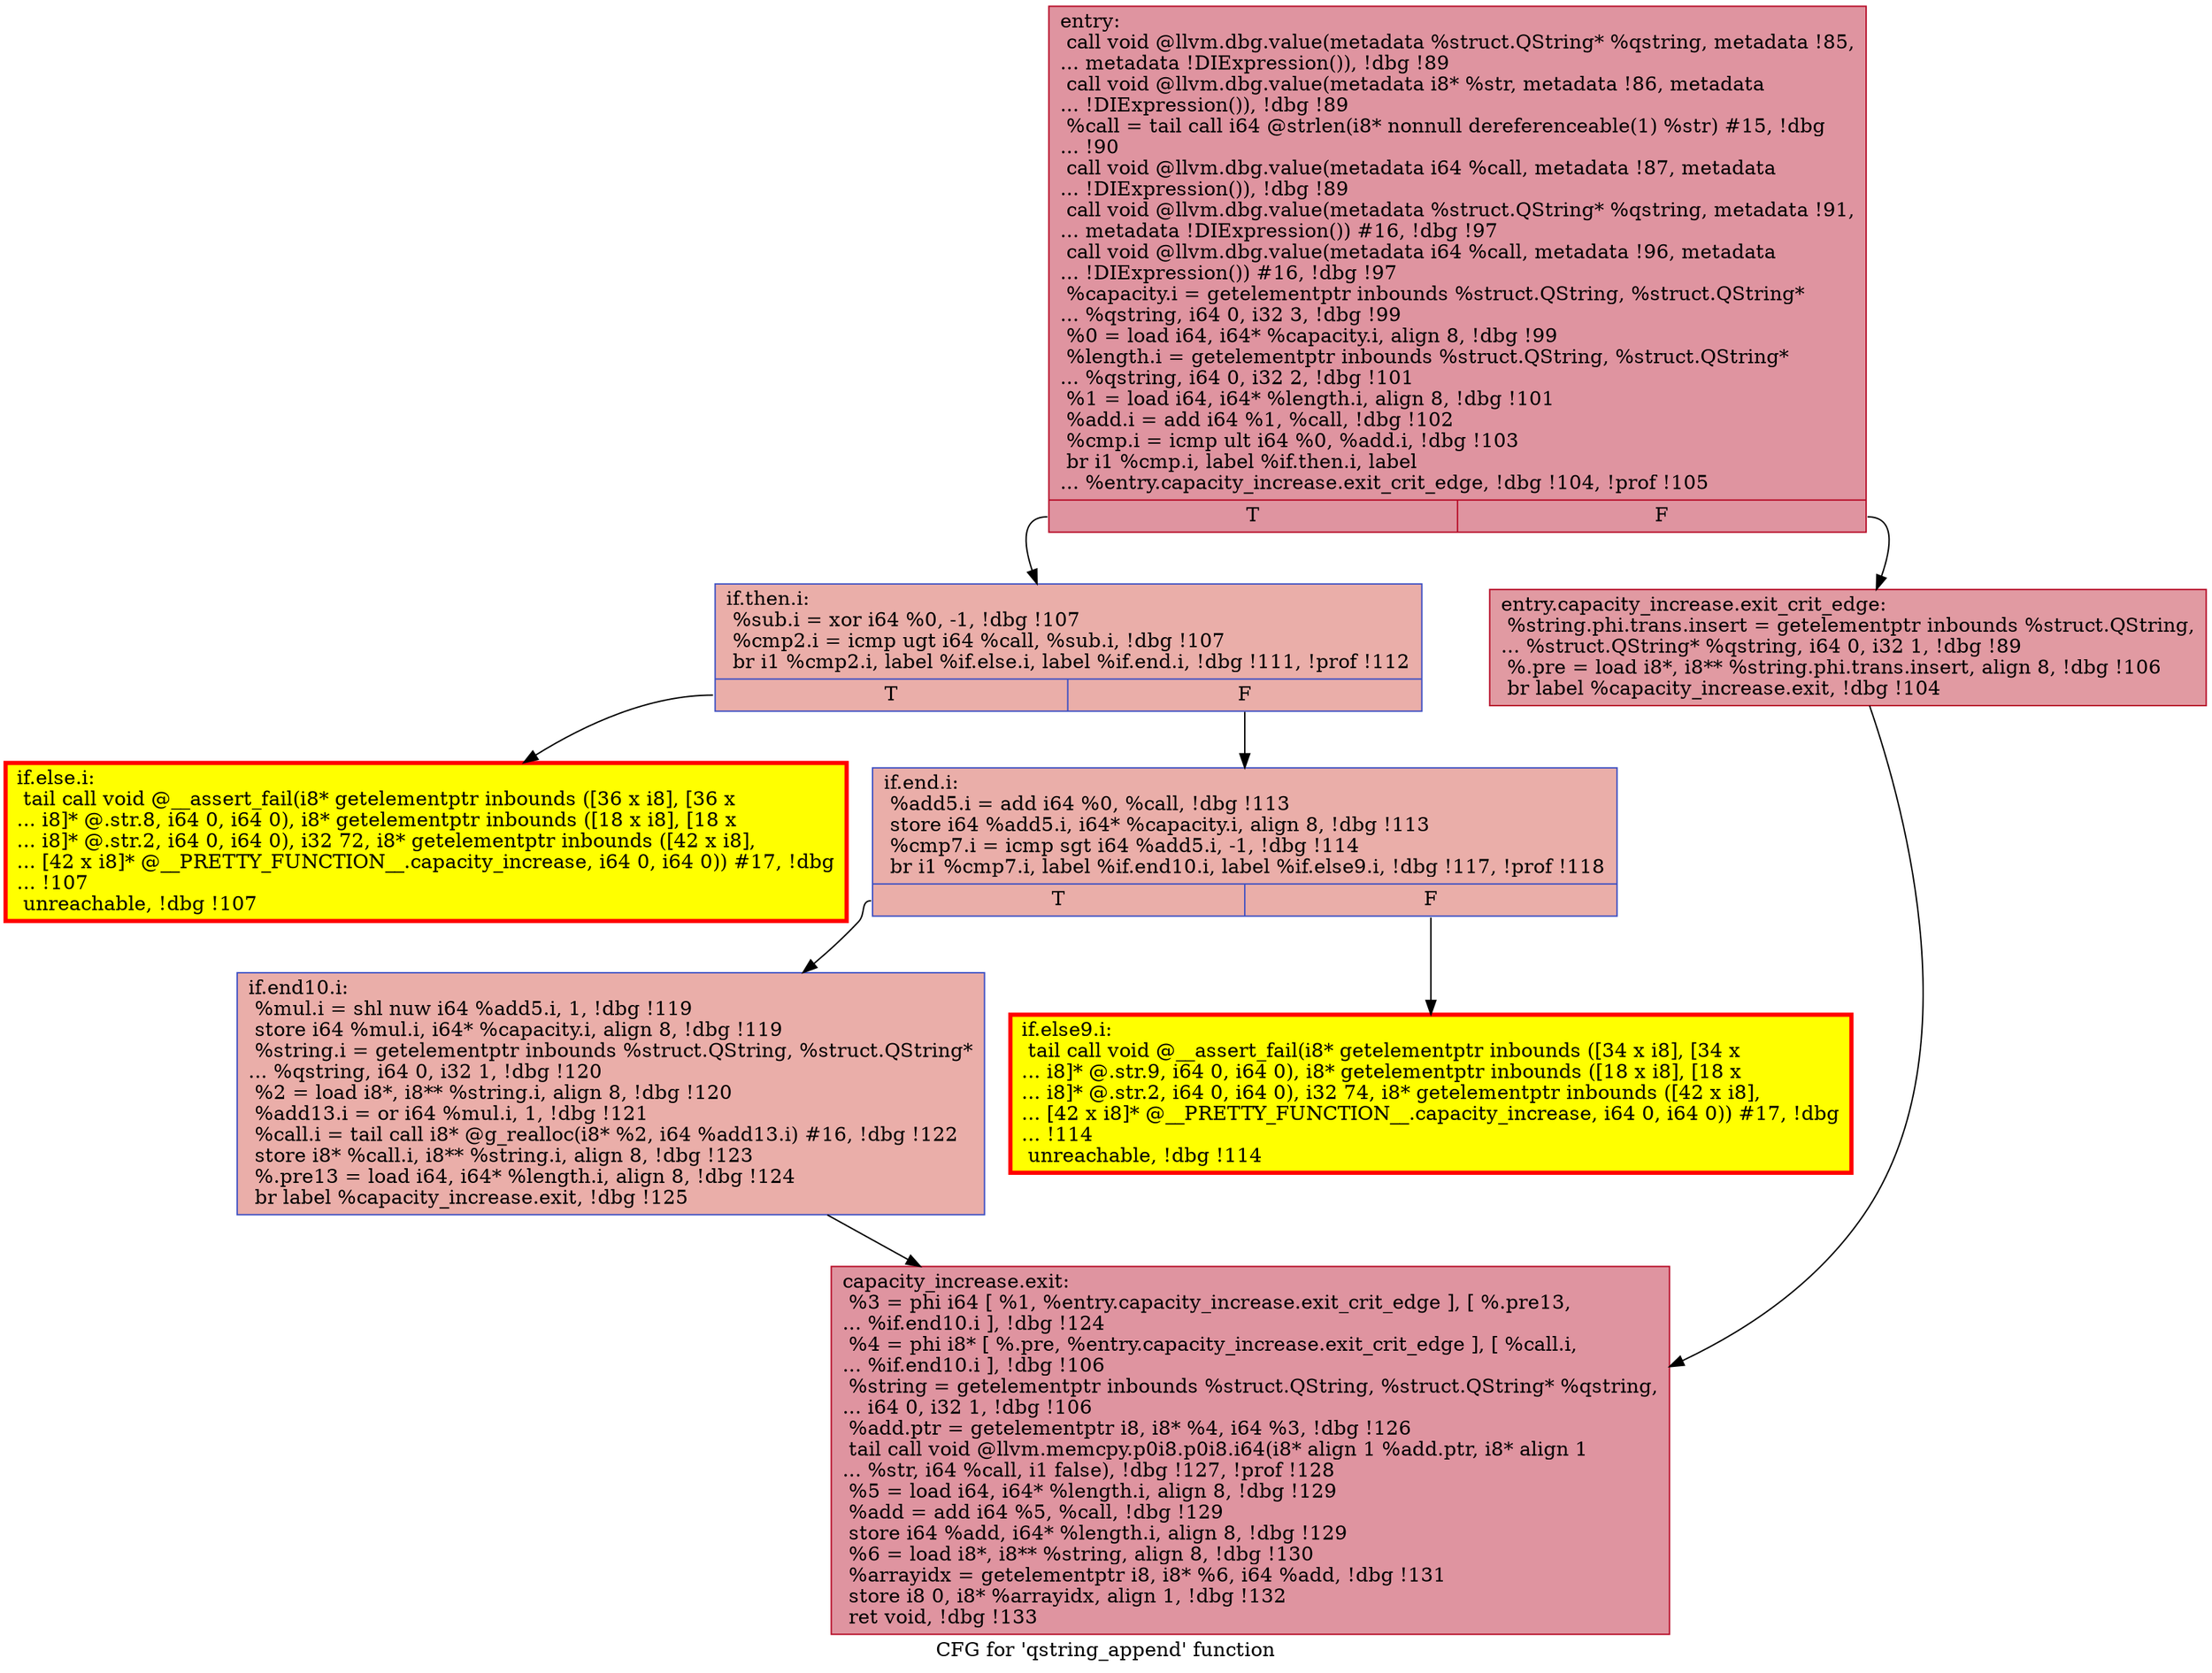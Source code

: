 digraph "CFG for 'qstring_append' function" {
	label="CFG for 'qstring_append' function";

	Node0x55e27f4e0de0 [shape=record,color="#b70d28ff", style=filled, fillcolor="#b70d2870",label="{entry:\l  call void @llvm.dbg.value(metadata %struct.QString* %qstring, metadata !85,\l... metadata !DIExpression()), !dbg !89\l  call void @llvm.dbg.value(metadata i8* %str, metadata !86, metadata\l... !DIExpression()), !dbg !89\l  %call = tail call i64 @strlen(i8* nonnull dereferenceable(1) %str) #15, !dbg\l... !90\l  call void @llvm.dbg.value(metadata i64 %call, metadata !87, metadata\l... !DIExpression()), !dbg !89\l  call void @llvm.dbg.value(metadata %struct.QString* %qstring, metadata !91,\l... metadata !DIExpression()) #16, !dbg !97\l  call void @llvm.dbg.value(metadata i64 %call, metadata !96, metadata\l... !DIExpression()) #16, !dbg !97\l  %capacity.i = getelementptr inbounds %struct.QString, %struct.QString*\l... %qstring, i64 0, i32 3, !dbg !99\l  %0 = load i64, i64* %capacity.i, align 8, !dbg !99\l  %length.i = getelementptr inbounds %struct.QString, %struct.QString*\l... %qstring, i64 0, i32 2, !dbg !101\l  %1 = load i64, i64* %length.i, align 8, !dbg !101\l  %add.i = add i64 %1, %call, !dbg !102\l  %cmp.i = icmp ult i64 %0, %add.i, !dbg !103\l  br i1 %cmp.i, label %if.then.i, label\l... %entry.capacity_increase.exit_crit_edge, !dbg !104, !prof !105\l|{<s0>T|<s1>F}}"];
	Node0x55e27f4e0de0:s0 -> Node0x55e27f5d4680;
	Node0x55e27f4e0de0:s1 -> Node0x55e27f603480;
	Node0x55e27f603480 [shape=record,color="#b70d28ff", style=filled, fillcolor="#bb1b2c70",label="{entry.capacity_increase.exit_crit_edge:           \l  %string.phi.trans.insert = getelementptr inbounds %struct.QString,\l... %struct.QString* %qstring, i64 0, i32 1, !dbg !89\l  %.pre = load i8*, i8** %string.phi.trans.insert, align 8, !dbg !106\l  br label %capacity_increase.exit, !dbg !104\l}"];
	Node0x55e27f603480 -> Node0x55e27f5f29c0;
	Node0x55e27f5d4680 [shape=record,color="#3d50c3ff", style=filled, fillcolor="#d0473d70",label="{if.then.i:                                        \l  %sub.i = xor i64 %0, -1, !dbg !107\l  %cmp2.i = icmp ugt i64 %call, %sub.i, !dbg !107\l  br i1 %cmp2.i, label %if.else.i, label %if.end.i, !dbg !111, !prof !112\l|{<s0>T|<s1>F}}"];
	Node0x55e27f5d4680:s0 -> Node0x55e27f60a0a0;
	Node0x55e27f5d4680:s1 -> Node0x55e27f5f6040;
	Node0x55e27f60a0a0 [shape=record,penwidth=3.0, style="filled", color="red", fillcolor="yellow",label="{if.else.i:                                        \l  tail call void @__assert_fail(i8* getelementptr inbounds ([36 x i8], [36 x\l... i8]* @.str.8, i64 0, i64 0), i8* getelementptr inbounds ([18 x i8], [18 x\l... i8]* @.str.2, i64 0, i64 0), i32 72, i8* getelementptr inbounds ([42 x i8],\l... [42 x i8]* @__PRETTY_FUNCTION__.capacity_increase, i64 0, i64 0)) #17, !dbg\l... !107\l  unreachable, !dbg !107\l}"];
	Node0x55e27f5f6040 [shape=record,color="#3d50c3ff", style=filled, fillcolor="#d0473d70",label="{if.end.i:                                         \l  %add5.i = add i64 %0, %call, !dbg !113\l  store i64 %add5.i, i64* %capacity.i, align 8, !dbg !113\l  %cmp7.i = icmp sgt i64 %add5.i, -1, !dbg !114\l  br i1 %cmp7.i, label %if.end10.i, label %if.else9.i, !dbg !117, !prof !118\l|{<s0>T|<s1>F}}"];
	Node0x55e27f5f6040:s0 -> Node0x55e27f609d90;
	Node0x55e27f5f6040:s1 -> Node0x55e27f609bc0;
	Node0x55e27f609bc0 [shape=record,penwidth=3.0, style="filled", color="red", fillcolor="yellow",label="{if.else9.i:                                       \l  tail call void @__assert_fail(i8* getelementptr inbounds ([34 x i8], [34 x\l... i8]* @.str.9, i64 0, i64 0), i8* getelementptr inbounds ([18 x i8], [18 x\l... i8]* @.str.2, i64 0, i64 0), i32 74, i8* getelementptr inbounds ([42 x i8],\l... [42 x i8]* @__PRETTY_FUNCTION__.capacity_increase, i64 0, i64 0)) #17, !dbg\l... !114\l  unreachable, !dbg !114\l}"];
	Node0x55e27f609d90 [shape=record,color="#3d50c3ff", style=filled, fillcolor="#d0473d70",label="{if.end10.i:                                       \l  %mul.i = shl nuw i64 %add5.i, 1, !dbg !119\l  store i64 %mul.i, i64* %capacity.i, align 8, !dbg !119\l  %string.i = getelementptr inbounds %struct.QString, %struct.QString*\l... %qstring, i64 0, i32 1, !dbg !120\l  %2 = load i8*, i8** %string.i, align 8, !dbg !120\l  %add13.i = or i64 %mul.i, 1, !dbg !121\l  %call.i = tail call i8* @g_realloc(i8* %2, i64 %add13.i) #16, !dbg !122\l  store i8* %call.i, i8** %string.i, align 8, !dbg !123\l  %.pre13 = load i64, i64* %length.i, align 8, !dbg !124\l  br label %capacity_increase.exit, !dbg !125\l}"];
	Node0x55e27f609d90 -> Node0x55e27f5f29c0;
	Node0x55e27f5f29c0 [shape=record,color="#b70d28ff", style=filled, fillcolor="#b70d2870",label="{capacity_increase.exit:                           \l  %3 = phi i64 [ %1, %entry.capacity_increase.exit_crit_edge ], [ %.pre13,\l... %if.end10.i ], !dbg !124\l  %4 = phi i8* [ %.pre, %entry.capacity_increase.exit_crit_edge ], [ %call.i,\l... %if.end10.i ], !dbg !106\l  %string = getelementptr inbounds %struct.QString, %struct.QString* %qstring,\l... i64 0, i32 1, !dbg !106\l  %add.ptr = getelementptr i8, i8* %4, i64 %3, !dbg !126\l  tail call void @llvm.memcpy.p0i8.p0i8.i64(i8* align 1 %add.ptr, i8* align 1\l... %str, i64 %call, i1 false), !dbg !127, !prof !128\l  %5 = load i64, i64* %length.i, align 8, !dbg !129\l  %add = add i64 %5, %call, !dbg !129\l  store i64 %add, i64* %length.i, align 8, !dbg !129\l  %6 = load i8*, i8** %string, align 8, !dbg !130\l  %arrayidx = getelementptr i8, i8* %6, i64 %add, !dbg !131\l  store i8 0, i8* %arrayidx, align 1, !dbg !132\l  ret void, !dbg !133\l}"];
}
